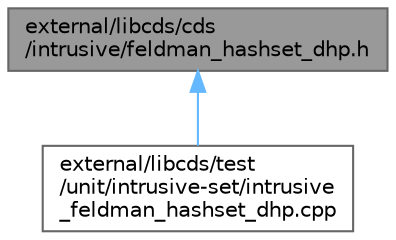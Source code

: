 digraph "external/libcds/cds/intrusive/feldman_hashset_dhp.h"
{
 // LATEX_PDF_SIZE
  bgcolor="transparent";
  edge [fontname=Helvetica,fontsize=10,labelfontname=Helvetica,labelfontsize=10];
  node [fontname=Helvetica,fontsize=10,shape=box,height=0.2,width=0.4];
  Node1 [id="Node000001",label="external/libcds/cds\l/intrusive/feldman_hashset_dhp.h",height=0.2,width=0.4,color="gray40", fillcolor="grey60", style="filled", fontcolor="black",tooltip=" "];
  Node1 -> Node2 [id="edge1_Node000001_Node000002",dir="back",color="steelblue1",style="solid",tooltip=" "];
  Node2 [id="Node000002",label="external/libcds/test\l/unit/intrusive-set/intrusive\l_feldman_hashset_dhp.cpp",height=0.2,width=0.4,color="grey40", fillcolor="white", style="filled",URL="$intrusive__feldman__hashset__dhp_8cpp.html",tooltip=" "];
}
